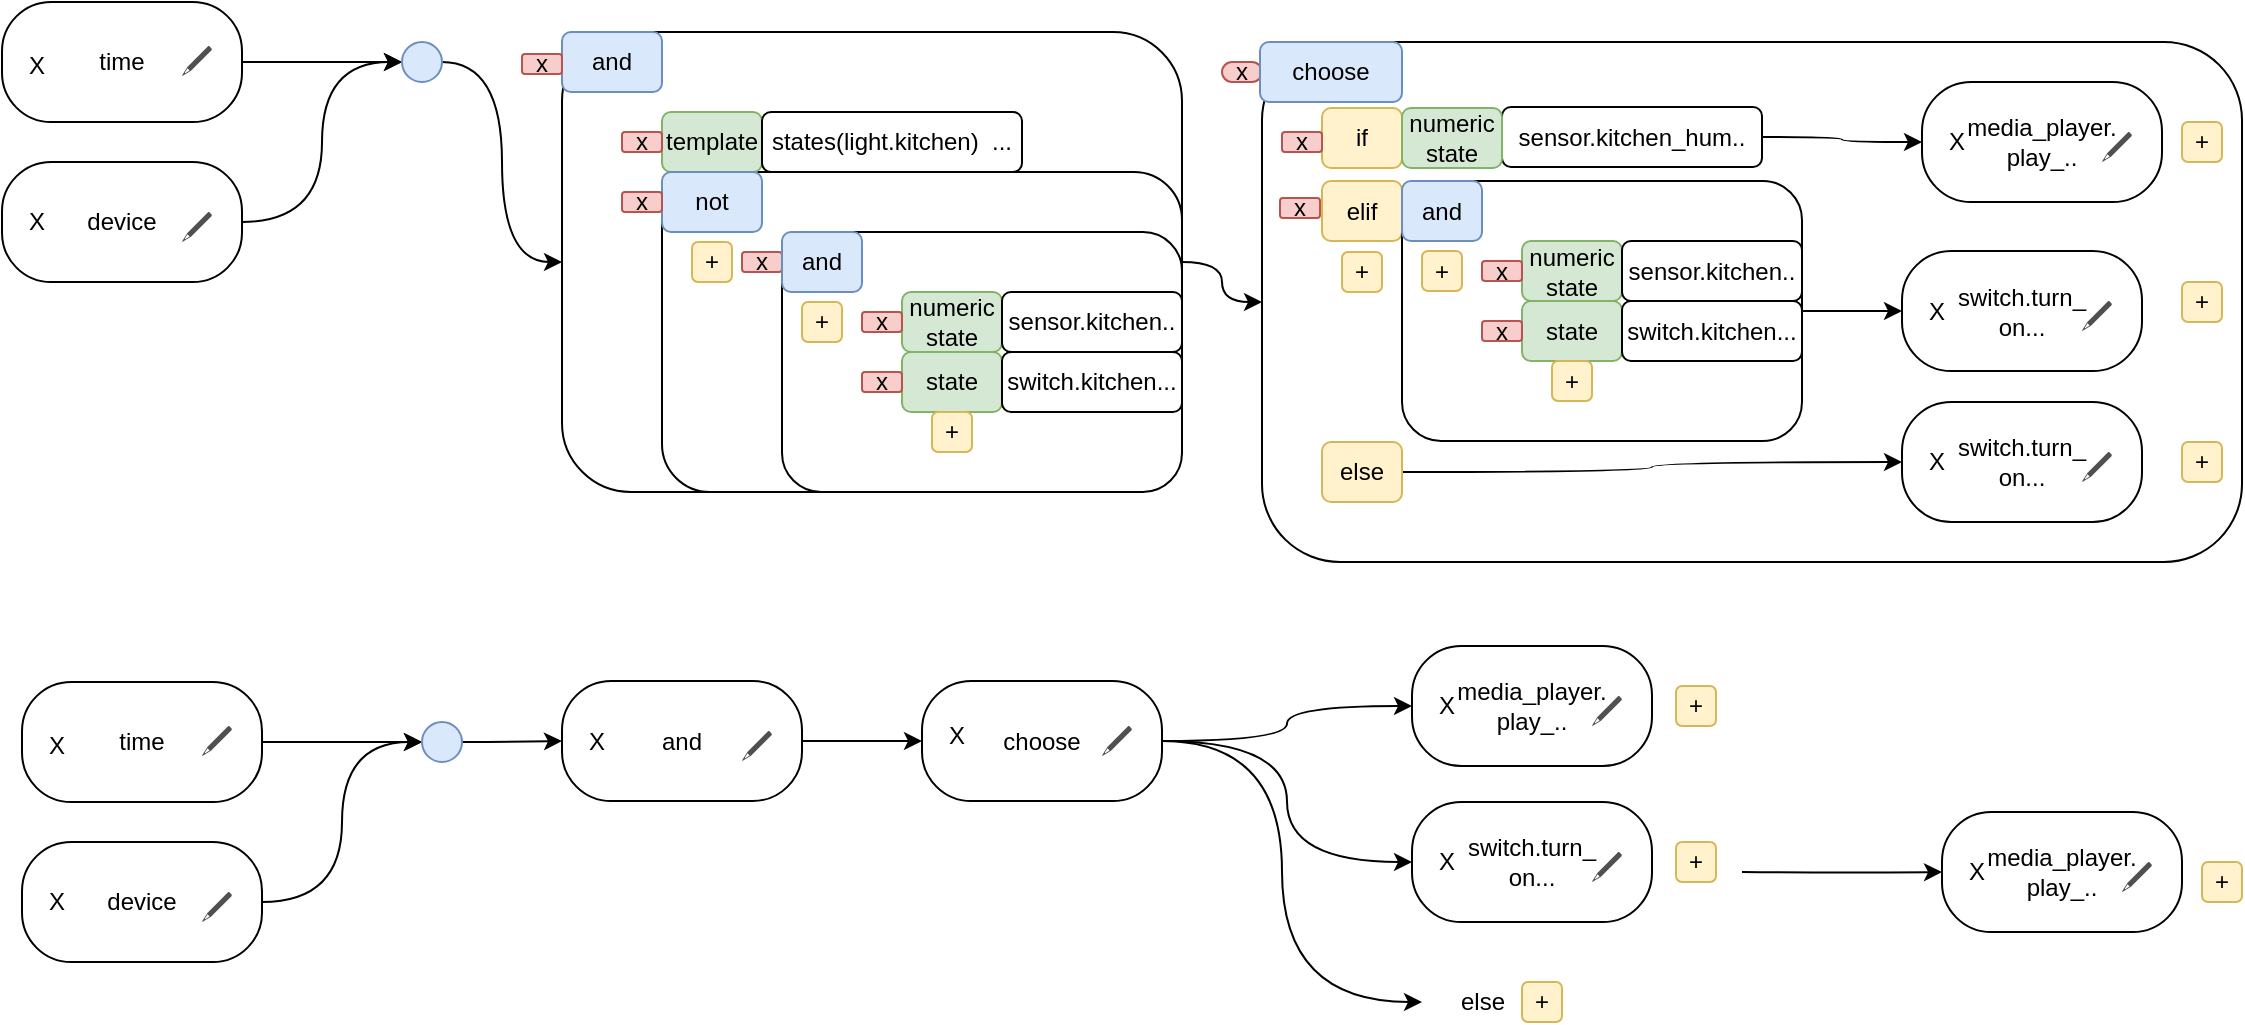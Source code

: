 <mxfile version="13.7.3" type="device"><diagram id="jPQkoFvJ-TX3pFbO5KUV" name="Page-1"><mxGraphModel dx="1278" dy="636" grid="1" gridSize="10" guides="1" tooltips="1" connect="1" arrows="1" fold="1" page="1" pageScale="1" pageWidth="850" pageHeight="1100" math="0" shadow="0"><root><mxCell id="0"/><mxCell id="1" parent="0"/><mxCell id="Wv8WozFfaOdUM1u00U-A-62" value="" style="rounded=1;whiteSpace=wrap;html=1;" parent="1" vertex="1"><mxGeometry x="670" y="140" width="490" height="260" as="geometry"/></mxCell><mxCell id="Wv8WozFfaOdUM1u00U-A-180" style="edgeStyle=orthogonalEdgeStyle;curved=1;rounded=0;orthogonalLoop=1;jettySize=auto;html=1;entryX=0;entryY=0.5;entryDx=0;entryDy=0;" parent="1" target="Wv8WozFfaOdUM1u00U-A-175" edge="1"><mxGeometry relative="1" as="geometry"><mxPoint x="910.0" y="555" as="sourcePoint"/></mxGeometry></mxCell><mxCell id="Wv8WozFfaOdUM1u00U-A-3" value="" style="rounded=1;whiteSpace=wrap;html=1;" parent="1" vertex="1"><mxGeometry x="320" y="135" width="310" height="230" as="geometry"/></mxCell><mxCell id="Wv8WozFfaOdUM1u00U-A-8" value="" style="rounded=1;whiteSpace=wrap;html=1;" parent="1" vertex="1"><mxGeometry x="370" y="205" width="260" height="160" as="geometry"/></mxCell><mxCell id="Wv8WozFfaOdUM1u00U-A-1" value="and" style="rounded=1;whiteSpace=wrap;html=1;fillColor=#dae8fc;strokeColor=#6c8ebf;align=center;" parent="1" vertex="1"><mxGeometry x="320" y="135" width="50" height="30" as="geometry"/></mxCell><mxCell id="Wv8WozFfaOdUM1u00U-A-4" value="template" style="rounded=1;whiteSpace=wrap;html=1;fillColor=#d5e8d4;strokeColor=#82b366;" parent="1" vertex="1"><mxGeometry x="370" y="175" width="50" height="30" as="geometry"/></mxCell><mxCell id="Wv8WozFfaOdUM1u00U-A-5" value="states(light.kitchen)&amp;nbsp; ..." style="rounded=1;whiteSpace=wrap;html=1;" parent="1" vertex="1"><mxGeometry x="420" y="175" width="130" height="30" as="geometry"/></mxCell><mxCell id="Wv8WozFfaOdUM1u00U-A-6" value="not" style="rounded=1;whiteSpace=wrap;html=1;fillColor=#dae8fc;strokeColor=#6c8ebf;" parent="1" vertex="1"><mxGeometry x="370" y="205" width="50" height="30" as="geometry"/></mxCell><mxCell id="Wv8WozFfaOdUM1u00U-A-14" value="+" style="rounded=1;whiteSpace=wrap;html=1;fillColor=#fff2cc;strokeColor=#d6b656;" parent="1" vertex="1"><mxGeometry x="385" y="240" width="20" height="20" as="geometry"/></mxCell><mxCell id="Wv8WozFfaOdUM1u00U-A-17" value="x" style="rounded=1;whiteSpace=wrap;html=1;fillColor=#f8cecc;strokeColor=#b85450;" parent="1" vertex="1"><mxGeometry x="350" y="185" width="20" height="10" as="geometry"/></mxCell><mxCell id="Wv8WozFfaOdUM1u00U-A-18" value="x" style="rounded=1;whiteSpace=wrap;html=1;fillColor=#f8cecc;strokeColor=#b85450;" parent="1" vertex="1"><mxGeometry x="350" y="215" width="20" height="10" as="geometry"/></mxCell><mxCell id="Wv8WozFfaOdUM1u00U-A-22" value="x" style="rounded=1;whiteSpace=wrap;html=1;fillColor=#f8cecc;strokeColor=#b85450;" parent="1" vertex="1"><mxGeometry x="410" y="245" width="20" height="10" as="geometry"/></mxCell><mxCell id="Wv8WozFfaOdUM1u00U-A-31" style="edgeStyle=orthogonalEdgeStyle;rounded=0;orthogonalLoop=1;jettySize=auto;html=1;entryX=0;entryY=0.5;entryDx=0;entryDy=0;elbow=vertical;curved=1;" parent="1" source="Wv8WozFfaOdUM1u00U-A-27" target="Wv8WozFfaOdUM1u00U-A-29" edge="1"><mxGeometry relative="1" as="geometry"/></mxCell><mxCell id="Wv8WozFfaOdUM1u00U-A-27" value="time" style="rounded=1;whiteSpace=wrap;html=1;arcSize=41;" parent="1" vertex="1"><mxGeometry x="40" y="120" width="120" height="60" as="geometry"/></mxCell><mxCell id="Wv8WozFfaOdUM1u00U-A-30" style="edgeStyle=orthogonalEdgeStyle;rounded=0;orthogonalLoop=1;jettySize=auto;html=1;entryX=0;entryY=0.5;entryDx=0;entryDy=0;elbow=vertical;curved=1;" parent="1" source="Wv8WozFfaOdUM1u00U-A-28" target="Wv8WozFfaOdUM1u00U-A-29" edge="1"><mxGeometry relative="1" as="geometry"/></mxCell><mxCell id="Wv8WozFfaOdUM1u00U-A-63" style="edgeStyle=orthogonalEdgeStyle;curved=1;rounded=0;orthogonalLoop=1;jettySize=auto;html=1;exitX=1;exitY=0.5;exitDx=0;exitDy=0;entryX=0;entryY=0.5;entryDx=0;entryDy=0;" parent="1" source="Wv8WozFfaOdUM1u00U-A-29" target="Wv8WozFfaOdUM1u00U-A-3" edge="1"><mxGeometry relative="1" as="geometry"/></mxCell><mxCell id="Wv8WozFfaOdUM1u00U-A-29" value="" style="ellipse;whiteSpace=wrap;html=1;aspect=fixed;fillColor=#dae8fc;strokeColor=#6c8ebf;" parent="1" vertex="1"><mxGeometry x="240" y="140" width="20" height="20" as="geometry"/></mxCell><mxCell id="Wv8WozFfaOdUM1u00U-A-36" value="X" style="text;html=1;align=center;verticalAlign=middle;resizable=0;points=[];autosize=1;strokeColor=none;fillColor=none;" parent="1" vertex="1"><mxGeometry x="47" y="142" width="20" height="20" as="geometry"/></mxCell><mxCell id="Wv8WozFfaOdUM1u00U-A-37" value="" style="sketch=0;pointerEvents=1;shadow=0;dashed=0;html=1;strokeColor=none;fillColor=#505050;labelPosition=center;verticalLabelPosition=bottom;verticalAlign=top;outlineConnect=0;align=center;shape=mxgraph.office.concepts.writing_pencil;" parent="1" vertex="1"><mxGeometry x="130" y="142" width="15" height="15" as="geometry"/></mxCell><mxCell id="Wv8WozFfaOdUM1u00U-A-40" value="" style="group" parent="1" vertex="1" connectable="0"><mxGeometry x="40" y="200" width="120" height="60" as="geometry"/></mxCell><mxCell id="Wv8WozFfaOdUM1u00U-A-28" value="device" style="rounded=1;whiteSpace=wrap;html=1;arcSize=41;" parent="Wv8WozFfaOdUM1u00U-A-40" vertex="1"><mxGeometry width="120" height="60" as="geometry"/></mxCell><mxCell id="Wv8WozFfaOdUM1u00U-A-38" value="" style="sketch=0;pointerEvents=1;shadow=0;dashed=0;html=1;strokeColor=none;fillColor=#505050;labelPosition=center;verticalLabelPosition=bottom;verticalAlign=top;outlineConnect=0;align=center;shape=mxgraph.office.concepts.writing_pencil;" parent="Wv8WozFfaOdUM1u00U-A-40" vertex="1"><mxGeometry x="90" y="25" width="15" height="15" as="geometry"/></mxCell><mxCell id="Wv8WozFfaOdUM1u00U-A-39" value="X" style="text;html=1;align=center;verticalAlign=middle;resizable=0;points=[];autosize=1;strokeColor=none;fillColor=none;" parent="Wv8WozFfaOdUM1u00U-A-40" vertex="1"><mxGeometry x="7" y="20" width="20" height="20" as="geometry"/></mxCell><mxCell id="Wv8WozFfaOdUM1u00U-A-53" value="" style="group" parent="1" vertex="1" connectable="0"><mxGeometry x="990" y="320" width="120" height="60" as="geometry"/></mxCell><mxCell id="Wv8WozFfaOdUM1u00U-A-54" value="switch.turn_&lt;br&gt;on..." style="rounded=1;whiteSpace=wrap;html=1;arcSize=41;" parent="Wv8WozFfaOdUM1u00U-A-53" vertex="1"><mxGeometry width="120" height="60" as="geometry"/></mxCell><mxCell id="Wv8WozFfaOdUM1u00U-A-55" value="" style="sketch=0;pointerEvents=1;shadow=0;dashed=0;html=1;strokeColor=none;fillColor=#505050;labelPosition=center;verticalLabelPosition=bottom;verticalAlign=top;outlineConnect=0;align=center;shape=mxgraph.office.concepts.writing_pencil;" parent="Wv8WozFfaOdUM1u00U-A-53" vertex="1"><mxGeometry x="90" y="25" width="15" height="15" as="geometry"/></mxCell><mxCell id="Wv8WozFfaOdUM1u00U-A-56" value="X" style="text;html=1;align=center;verticalAlign=middle;resizable=0;points=[];autosize=1;strokeColor=none;fillColor=none;" parent="Wv8WozFfaOdUM1u00U-A-53" vertex="1"><mxGeometry x="7" y="20" width="20" height="20" as="geometry"/></mxCell><mxCell id="Wv8WozFfaOdUM1u00U-A-57" value="" style="group" parent="1" vertex="1" connectable="0"><mxGeometry x="1000" y="160" width="120" height="60" as="geometry"/></mxCell><mxCell id="Wv8WozFfaOdUM1u00U-A-58" value="media_player.&lt;br&gt;play_.." style="rounded=1;whiteSpace=wrap;html=1;arcSize=41;" parent="Wv8WozFfaOdUM1u00U-A-57" vertex="1"><mxGeometry width="120" height="60" as="geometry"/></mxCell><mxCell id="Wv8WozFfaOdUM1u00U-A-59" value="" style="sketch=0;pointerEvents=1;shadow=0;dashed=0;html=1;strokeColor=none;fillColor=#505050;labelPosition=center;verticalLabelPosition=bottom;verticalAlign=top;outlineConnect=0;align=center;shape=mxgraph.office.concepts.writing_pencil;" parent="Wv8WozFfaOdUM1u00U-A-57" vertex="1"><mxGeometry x="90" y="25" width="15" height="15" as="geometry"/></mxCell><mxCell id="Wv8WozFfaOdUM1u00U-A-60" value="X" style="text;html=1;align=center;verticalAlign=middle;resizable=0;points=[];autosize=1;strokeColor=none;fillColor=none;" parent="Wv8WozFfaOdUM1u00U-A-57" vertex="1"><mxGeometry x="7" y="20" width="20" height="20" as="geometry"/></mxCell><mxCell id="Wv8WozFfaOdUM1u00U-A-61" value="x" style="rounded=1;whiteSpace=wrap;html=1;fillColor=#f8cecc;strokeColor=#b85450;" parent="1" vertex="1"><mxGeometry x="300" y="146" width="20" height="10" as="geometry"/></mxCell><mxCell id="Wv8WozFfaOdUM1u00U-A-65" value="if" style="rounded=1;whiteSpace=wrap;html=1;fillColor=#fff2cc;strokeColor=#d6b656;" parent="1" vertex="1"><mxGeometry x="700" y="173" width="40" height="30" as="geometry"/></mxCell><mxCell id="Wv8WozFfaOdUM1u00U-A-68" style="edgeStyle=orthogonalEdgeStyle;curved=1;rounded=0;orthogonalLoop=1;jettySize=auto;html=1;entryX=0;entryY=0.5;entryDx=0;entryDy=0;" parent="1" source="Wv8WozFfaOdUM1u00U-A-66" target="Wv8WozFfaOdUM1u00U-A-58" edge="1"><mxGeometry relative="1" as="geometry"/></mxCell><mxCell id="Wv8WozFfaOdUM1u00U-A-66" value="sensor.kitchen_hum.." style="rounded=1;whiteSpace=wrap;html=1;" parent="1" vertex="1"><mxGeometry x="790" y="172.5" width="130" height="30" as="geometry"/></mxCell><mxCell id="Wv8WozFfaOdUM1u00U-A-67" value="numeric&lt;br&gt;state" style="rounded=1;whiteSpace=wrap;html=1;fillColor=#d5e8d4;strokeColor=#82b366;" parent="1" vertex="1"><mxGeometry x="740" y="173" width="50" height="30" as="geometry"/></mxCell><mxCell id="Wv8WozFfaOdUM1u00U-A-69" value="elif" style="rounded=1;whiteSpace=wrap;html=1;fillColor=#fff2cc;strokeColor=#d6b656;" parent="1" vertex="1"><mxGeometry x="700" y="209.5" width="40" height="30" as="geometry"/></mxCell><mxCell id="Wv8WozFfaOdUM1u00U-A-72" value="" style="group" parent="1" vertex="1" connectable="0"><mxGeometry x="990" y="244.5" width="120" height="60" as="geometry"/></mxCell><mxCell id="Wv8WozFfaOdUM1u00U-A-73" value="switch.turn_&lt;br&gt;on..." style="rounded=1;whiteSpace=wrap;html=1;arcSize=41;" parent="Wv8WozFfaOdUM1u00U-A-72" vertex="1"><mxGeometry width="120" height="60" as="geometry"/></mxCell><mxCell id="Wv8WozFfaOdUM1u00U-A-74" value="" style="sketch=0;pointerEvents=1;shadow=0;dashed=0;html=1;strokeColor=none;fillColor=#505050;labelPosition=center;verticalLabelPosition=bottom;verticalAlign=top;outlineConnect=0;align=center;shape=mxgraph.office.concepts.writing_pencil;" parent="Wv8WozFfaOdUM1u00U-A-72" vertex="1"><mxGeometry x="90" y="25" width="15" height="15" as="geometry"/></mxCell><mxCell id="Wv8WozFfaOdUM1u00U-A-75" value="X" style="text;html=1;align=center;verticalAlign=middle;resizable=0;points=[];autosize=1;strokeColor=none;fillColor=none;" parent="Wv8WozFfaOdUM1u00U-A-72" vertex="1"><mxGeometry x="7" y="20" width="20" height="20" as="geometry"/></mxCell><mxCell id="Wv8WozFfaOdUM1u00U-A-80" style="edgeStyle=orthogonalEdgeStyle;curved=1;rounded=0;orthogonalLoop=1;jettySize=auto;html=1;entryX=0;entryY=0.5;entryDx=0;entryDy=0;" parent="1" source="Wv8WozFfaOdUM1u00U-A-77" target="Wv8WozFfaOdUM1u00U-A-54" edge="1"><mxGeometry relative="1" as="geometry"/></mxCell><mxCell id="Wv8WozFfaOdUM1u00U-A-77" value="else" style="rounded=1;whiteSpace=wrap;html=1;fillColor=#fff2cc;strokeColor=#d6b656;" parent="1" vertex="1"><mxGeometry x="700" y="340" width="40" height="30" as="geometry"/></mxCell><mxCell id="Wv8WozFfaOdUM1u00U-A-82" value="+" style="rounded=1;whiteSpace=wrap;html=1;fillColor=#fff2cc;strokeColor=#d6b656;" parent="1" vertex="1"><mxGeometry x="710" y="245" width="20" height="20" as="geometry"/></mxCell><mxCell id="Wv8WozFfaOdUM1u00U-A-83" value="x" style="rounded=1;whiteSpace=wrap;html=1;fillColor=#f8cecc;strokeColor=#b85450;" parent="1" vertex="1"><mxGeometry x="680" y="185" width="20" height="10" as="geometry"/></mxCell><mxCell id="Wv8WozFfaOdUM1u00U-A-86" value="x" style="rounded=1;whiteSpace=wrap;html=1;fillColor=#f8cecc;strokeColor=#b85450;" parent="1" vertex="1"><mxGeometry x="679" y="218" width="20" height="10" as="geometry"/></mxCell><mxCell id="Wv8WozFfaOdUM1u00U-A-88" value="x" style="rounded=1;whiteSpace=wrap;html=1;fillColor=#f8cecc;strokeColor=#b85450;arcSize=50;" parent="1" vertex="1"><mxGeometry x="650" y="150" width="20" height="10" as="geometry"/></mxCell><mxCell id="Wv8WozFfaOdUM1u00U-A-89" value="choose" style="rounded=1;whiteSpace=wrap;html=1;fillColor=#dae8fc;strokeColor=#6c8ebf;align=center;" parent="1" vertex="1"><mxGeometry x="669" y="140" width="71" height="30" as="geometry"/></mxCell><mxCell id="Wv8WozFfaOdUM1u00U-A-93" value="" style="group" parent="1" vertex="1" connectable="0"><mxGeometry x="430" y="235" width="200" height="130" as="geometry"/></mxCell><mxCell id="Wv8WozFfaOdUM1u00U-A-46" style="edgeStyle=orthogonalEdgeStyle;curved=1;rounded=0;orthogonalLoop=1;jettySize=auto;html=1;entryX=0;entryY=0.5;entryDx=0;entryDy=0;" parent="Wv8WozFfaOdUM1u00U-A-93" source="Wv8WozFfaOdUM1u00U-A-3" target="Wv8WozFfaOdUM1u00U-A-62" edge="1"><mxGeometry relative="1" as="geometry"><mxPoint x="270" y="-92.5" as="targetPoint"/></mxGeometry></mxCell><mxCell id="Wv8WozFfaOdUM1u00U-A-9" value="" style="rounded=1;whiteSpace=wrap;html=1;" parent="Wv8WozFfaOdUM1u00U-A-93" vertex="1"><mxGeometry width="200" height="130" as="geometry"/></mxCell><mxCell id="Wv8WozFfaOdUM1u00U-A-7" value="and" style="rounded=1;whiteSpace=wrap;html=1;fillColor=#dae8fc;strokeColor=#6c8ebf;" parent="Wv8WozFfaOdUM1u00U-A-93" vertex="1"><mxGeometry width="40" height="30" as="geometry"/></mxCell><mxCell id="Wv8WozFfaOdUM1u00U-A-10" value="numeric&lt;br&gt;state" style="rounded=1;whiteSpace=wrap;html=1;fillColor=#d5e8d4;strokeColor=#82b366;" parent="Wv8WozFfaOdUM1u00U-A-93" vertex="1"><mxGeometry x="60" y="30" width="50" height="30" as="geometry"/></mxCell><mxCell id="Wv8WozFfaOdUM1u00U-A-11" value="sensor.kitchen.." style="rounded=1;whiteSpace=wrap;html=1;" parent="Wv8WozFfaOdUM1u00U-A-93" vertex="1"><mxGeometry x="110" y="30" width="90" height="30" as="geometry"/></mxCell><mxCell id="Wv8WozFfaOdUM1u00U-A-12" value="state" style="rounded=1;whiteSpace=wrap;html=1;fillColor=#d5e8d4;strokeColor=#82b366;" parent="Wv8WozFfaOdUM1u00U-A-93" vertex="1"><mxGeometry x="60" y="60" width="50" height="30" as="geometry"/></mxCell><mxCell id="Wv8WozFfaOdUM1u00U-A-13" value="switch.kitchen..." style="rounded=1;whiteSpace=wrap;html=1;" parent="Wv8WozFfaOdUM1u00U-A-93" vertex="1"><mxGeometry x="110" y="60" width="90" height="30" as="geometry"/></mxCell><mxCell id="Wv8WozFfaOdUM1u00U-A-23" value="+" style="rounded=1;whiteSpace=wrap;html=1;fillColor=#fff2cc;strokeColor=#d6b656;" parent="Wv8WozFfaOdUM1u00U-A-93" vertex="1"><mxGeometry x="10" y="35" width="20" height="20" as="geometry"/></mxCell><mxCell id="Wv8WozFfaOdUM1u00U-A-24" value="x" style="rounded=1;whiteSpace=wrap;html=1;fillColor=#f8cecc;strokeColor=#b85450;" parent="Wv8WozFfaOdUM1u00U-A-93" vertex="1"><mxGeometry x="40" y="40" width="20" height="10" as="geometry"/></mxCell><mxCell id="Wv8WozFfaOdUM1u00U-A-25" value="x" style="rounded=1;whiteSpace=wrap;html=1;fillColor=#f8cecc;strokeColor=#b85450;" parent="Wv8WozFfaOdUM1u00U-A-93" vertex="1"><mxGeometry x="40" y="70" width="20" height="10" as="geometry"/></mxCell><mxCell id="Wv8WozFfaOdUM1u00U-A-26" value="+" style="rounded=1;whiteSpace=wrap;html=1;fillColor=#fff2cc;strokeColor=#d6b656;" parent="Wv8WozFfaOdUM1u00U-A-93" vertex="1"><mxGeometry x="75" y="90" width="20" height="20" as="geometry"/></mxCell><mxCell id="Wv8WozFfaOdUM1u00U-A-94" value="" style="group" parent="1" vertex="1" connectable="0"><mxGeometry x="740" y="209.5" width="200" height="130" as="geometry"/></mxCell><mxCell id="Wv8WozFfaOdUM1u00U-A-95" style="edgeStyle=orthogonalEdgeStyle;curved=1;rounded=0;orthogonalLoop=1;jettySize=auto;html=1;entryX=0;entryY=0.5;entryDx=0;entryDy=0;" parent="Wv8WozFfaOdUM1u00U-A-94" edge="1"><mxGeometry relative="1" as="geometry"><mxPoint x="270" y="-92.5" as="targetPoint"/></mxGeometry></mxCell><mxCell id="Wv8WozFfaOdUM1u00U-A-96" value="" style="rounded=1;whiteSpace=wrap;html=1;" parent="Wv8WozFfaOdUM1u00U-A-94" vertex="1"><mxGeometry width="200" height="130" as="geometry"/></mxCell><mxCell id="Wv8WozFfaOdUM1u00U-A-97" value="and" style="rounded=1;whiteSpace=wrap;html=1;fillColor=#dae8fc;strokeColor=#6c8ebf;" parent="Wv8WozFfaOdUM1u00U-A-94" vertex="1"><mxGeometry width="40" height="30" as="geometry"/></mxCell><mxCell id="Wv8WozFfaOdUM1u00U-A-98" value="numeric&lt;br&gt;state" style="rounded=1;whiteSpace=wrap;html=1;fillColor=#d5e8d4;strokeColor=#82b366;" parent="Wv8WozFfaOdUM1u00U-A-94" vertex="1"><mxGeometry x="60" y="30" width="50" height="30" as="geometry"/></mxCell><mxCell id="Wv8WozFfaOdUM1u00U-A-99" value="sensor.kitchen.." style="rounded=1;whiteSpace=wrap;html=1;" parent="Wv8WozFfaOdUM1u00U-A-94" vertex="1"><mxGeometry x="110" y="30" width="90" height="30" as="geometry"/></mxCell><mxCell id="Wv8WozFfaOdUM1u00U-A-100" value="state" style="rounded=1;whiteSpace=wrap;html=1;fillColor=#d5e8d4;strokeColor=#82b366;" parent="Wv8WozFfaOdUM1u00U-A-94" vertex="1"><mxGeometry x="60" y="60" width="50" height="30" as="geometry"/></mxCell><mxCell id="Wv8WozFfaOdUM1u00U-A-101" value="switch.kitchen..." style="rounded=1;whiteSpace=wrap;html=1;" parent="Wv8WozFfaOdUM1u00U-A-94" vertex="1"><mxGeometry x="110" y="60" width="90" height="30" as="geometry"/></mxCell><mxCell id="Wv8WozFfaOdUM1u00U-A-102" value="+" style="rounded=1;whiteSpace=wrap;html=1;fillColor=#fff2cc;strokeColor=#d6b656;" parent="Wv8WozFfaOdUM1u00U-A-94" vertex="1"><mxGeometry x="10" y="35" width="20" height="20" as="geometry"/></mxCell><mxCell id="Wv8WozFfaOdUM1u00U-A-103" value="x" style="rounded=1;whiteSpace=wrap;html=1;fillColor=#f8cecc;strokeColor=#b85450;" parent="Wv8WozFfaOdUM1u00U-A-94" vertex="1"><mxGeometry x="40" y="40" width="20" height="10" as="geometry"/></mxCell><mxCell id="Wv8WozFfaOdUM1u00U-A-104" value="x" style="rounded=1;whiteSpace=wrap;html=1;fillColor=#f8cecc;strokeColor=#b85450;" parent="Wv8WozFfaOdUM1u00U-A-94" vertex="1"><mxGeometry x="40" y="70" width="20" height="10" as="geometry"/></mxCell><mxCell id="Wv8WozFfaOdUM1u00U-A-105" value="+" style="rounded=1;whiteSpace=wrap;html=1;fillColor=#fff2cc;strokeColor=#d6b656;" parent="Wv8WozFfaOdUM1u00U-A-94" vertex="1"><mxGeometry x="75" y="90" width="20" height="20" as="geometry"/></mxCell><mxCell id="Wv8WozFfaOdUM1u00U-A-106" style="edgeStyle=orthogonalEdgeStyle;curved=1;rounded=0;orthogonalLoop=1;jettySize=auto;html=1;entryX=0;entryY=0.5;entryDx=0;entryDy=0;" parent="1" source="Wv8WozFfaOdUM1u00U-A-96" target="Wv8WozFfaOdUM1u00U-A-73" edge="1"><mxGeometry relative="1" as="geometry"/></mxCell><mxCell id="Wv8WozFfaOdUM1u00U-A-107" value="+" style="rounded=1;whiteSpace=wrap;html=1;fillColor=#fff2cc;strokeColor=#d6b656;" parent="1" vertex="1"><mxGeometry x="1130" y="180" width="20" height="20" as="geometry"/></mxCell><mxCell id="Wv8WozFfaOdUM1u00U-A-108" value="+" style="rounded=1;whiteSpace=wrap;html=1;fillColor=#fff2cc;strokeColor=#d6b656;" parent="1" vertex="1"><mxGeometry x="1130" y="260" width="20" height="20" as="geometry"/></mxCell><mxCell id="Wv8WozFfaOdUM1u00U-A-109" value="+" style="rounded=1;whiteSpace=wrap;html=1;fillColor=#fff2cc;strokeColor=#d6b656;" parent="1" vertex="1"><mxGeometry x="1130" y="340" width="20" height="20" as="geometry"/></mxCell><mxCell id="Wv8WozFfaOdUM1u00U-A-117" style="edgeStyle=orthogonalEdgeStyle;rounded=0;orthogonalLoop=1;jettySize=auto;html=1;entryX=0;entryY=0.5;entryDx=0;entryDy=0;elbow=vertical;curved=1;" parent="1" source="Wv8WozFfaOdUM1u00U-A-118" target="Wv8WozFfaOdUM1u00U-A-120" edge="1"><mxGeometry relative="1" as="geometry"/></mxCell><mxCell id="Wv8WozFfaOdUM1u00U-A-118" value="time" style="rounded=1;whiteSpace=wrap;html=1;arcSize=41;" parent="1" vertex="1"><mxGeometry x="50" y="460" width="120" height="60" as="geometry"/></mxCell><mxCell id="Wv8WozFfaOdUM1u00U-A-119" style="edgeStyle=orthogonalEdgeStyle;rounded=0;orthogonalLoop=1;jettySize=auto;html=1;entryX=0;entryY=0.5;entryDx=0;entryDy=0;elbow=vertical;curved=1;" parent="1" source="Wv8WozFfaOdUM1u00U-A-124" target="Wv8WozFfaOdUM1u00U-A-120" edge="1"><mxGeometry relative="1" as="geometry"/></mxCell><mxCell id="Wv8WozFfaOdUM1u00U-A-133" style="edgeStyle=orthogonalEdgeStyle;curved=1;rounded=0;orthogonalLoop=1;jettySize=auto;html=1;entryX=0;entryY=0.5;entryDx=0;entryDy=0;" parent="1" source="Wv8WozFfaOdUM1u00U-A-120" target="Wv8WozFfaOdUM1u00U-A-130" edge="1"><mxGeometry relative="1" as="geometry"/></mxCell><mxCell id="Wv8WozFfaOdUM1u00U-A-120" value="" style="ellipse;whiteSpace=wrap;html=1;aspect=fixed;fillColor=#dae8fc;strokeColor=#6c8ebf;" parent="1" vertex="1"><mxGeometry x="250" y="480" width="20" height="20" as="geometry"/></mxCell><mxCell id="Wv8WozFfaOdUM1u00U-A-121" value="X" style="text;html=1;align=center;verticalAlign=middle;resizable=0;points=[];autosize=1;strokeColor=none;fillColor=none;" parent="1" vertex="1"><mxGeometry x="57" y="482" width="20" height="20" as="geometry"/></mxCell><mxCell id="Wv8WozFfaOdUM1u00U-A-122" value="" style="sketch=0;pointerEvents=1;shadow=0;dashed=0;html=1;strokeColor=none;fillColor=#505050;labelPosition=center;verticalLabelPosition=bottom;verticalAlign=top;outlineConnect=0;align=center;shape=mxgraph.office.concepts.writing_pencil;" parent="1" vertex="1"><mxGeometry x="140" y="482" width="15" height="15" as="geometry"/></mxCell><mxCell id="Wv8WozFfaOdUM1u00U-A-123" value="" style="group" parent="1" vertex="1" connectable="0"><mxGeometry x="50" y="540" width="120" height="60" as="geometry"/></mxCell><mxCell id="Wv8WozFfaOdUM1u00U-A-124" value="device" style="rounded=1;whiteSpace=wrap;html=1;arcSize=41;" parent="Wv8WozFfaOdUM1u00U-A-123" vertex="1"><mxGeometry width="120" height="60" as="geometry"/></mxCell><mxCell id="Wv8WozFfaOdUM1u00U-A-125" value="" style="sketch=0;pointerEvents=1;shadow=0;dashed=0;html=1;strokeColor=none;fillColor=#505050;labelPosition=center;verticalLabelPosition=bottom;verticalAlign=top;outlineConnect=0;align=center;shape=mxgraph.office.concepts.writing_pencil;" parent="Wv8WozFfaOdUM1u00U-A-123" vertex="1"><mxGeometry x="90" y="25" width="15" height="15" as="geometry"/></mxCell><mxCell id="Wv8WozFfaOdUM1u00U-A-126" value="X" style="text;html=1;align=center;verticalAlign=middle;resizable=0;points=[];autosize=1;strokeColor=none;fillColor=none;" parent="Wv8WozFfaOdUM1u00U-A-123" vertex="1"><mxGeometry x="7" y="20" width="20" height="20" as="geometry"/></mxCell><mxCell id="Wv8WozFfaOdUM1u00U-A-129" value="" style="group" parent="1" vertex="1" connectable="0"><mxGeometry x="320" y="459.5" width="120" height="60" as="geometry"/></mxCell><mxCell id="Wv8WozFfaOdUM1u00U-A-130" value="and" style="rounded=1;whiteSpace=wrap;html=1;arcSize=41;" parent="Wv8WozFfaOdUM1u00U-A-129" vertex="1"><mxGeometry width="120" height="60" as="geometry"/></mxCell><mxCell id="Wv8WozFfaOdUM1u00U-A-131" value="" style="sketch=0;pointerEvents=1;shadow=0;dashed=0;html=1;strokeColor=none;fillColor=#505050;labelPosition=center;verticalLabelPosition=bottom;verticalAlign=top;outlineConnect=0;align=center;shape=mxgraph.office.concepts.writing_pencil;" parent="Wv8WozFfaOdUM1u00U-A-129" vertex="1"><mxGeometry x="90" y="25" width="15" height="15" as="geometry"/></mxCell><mxCell id="Wv8WozFfaOdUM1u00U-A-132" value="X" style="text;html=1;align=center;verticalAlign=middle;resizable=0;points=[];autosize=1;strokeColor=none;fillColor=none;" parent="Wv8WozFfaOdUM1u00U-A-129" vertex="1"><mxGeometry x="7" y="20" width="20" height="20" as="geometry"/></mxCell><mxCell id="Wv8WozFfaOdUM1u00U-A-139" style="edgeStyle=orthogonalEdgeStyle;curved=1;rounded=0;orthogonalLoop=1;jettySize=auto;html=1;entryX=0;entryY=0.5;entryDx=0;entryDy=0;" parent="1" source="Wv8WozFfaOdUM1u00U-A-130" target="Wv8WozFfaOdUM1u00U-A-135" edge="1"><mxGeometry relative="1" as="geometry"/></mxCell><mxCell id="Wv8WozFfaOdUM1u00U-A-168" style="edgeStyle=orthogonalEdgeStyle;curved=1;rounded=0;orthogonalLoop=1;jettySize=auto;html=1;entryX=0;entryY=0.5;entryDx=0;entryDy=0;exitX=1;exitY=0.5;exitDx=0;exitDy=0;" parent="1" source="Wv8WozFfaOdUM1u00U-A-135" target="Wv8WozFfaOdUM1u00U-A-161" edge="1"><mxGeometry relative="1" as="geometry"><mxPoint x="640" y="472" as="sourcePoint"/></mxGeometry></mxCell><mxCell id="Wv8WozFfaOdUM1u00U-A-169" style="edgeStyle=orthogonalEdgeStyle;curved=1;rounded=0;orthogonalLoop=1;jettySize=auto;html=1;entryX=0;entryY=0.5;entryDx=0;entryDy=0;exitX=1;exitY=0.5;exitDx=0;exitDy=0;" parent="1" source="Wv8WozFfaOdUM1u00U-A-135" target="Wv8WozFfaOdUM1u00U-A-165" edge="1"><mxGeometry relative="1" as="geometry"><mxPoint x="660" y="570" as="targetPoint"/><mxPoint x="640" y="492" as="sourcePoint"/></mxGeometry></mxCell><mxCell id="Wv8WozFfaOdUM1u00U-A-170" style="edgeStyle=orthogonalEdgeStyle;curved=1;rounded=0;orthogonalLoop=1;jettySize=auto;html=1;entryX=0;entryY=0.5;entryDx=0;entryDy=0;exitX=1;exitY=0.5;exitDx=0;exitDy=0;" parent="1" source="Wv8WozFfaOdUM1u00U-A-135" edge="1"><mxGeometry relative="1" as="geometry"><mxPoint x="630" y="522" as="sourcePoint"/><mxPoint x="750" y="620" as="targetPoint"/><Array as="points"><mxPoint x="680" y="490"/><mxPoint x="680" y="620"/></Array></mxGeometry></mxCell><mxCell id="Wv8WozFfaOdUM1u00U-A-160" value="" style="group" parent="1" vertex="1" connectable="0"><mxGeometry x="745" y="442" width="120" height="60" as="geometry"/></mxCell><mxCell id="Wv8WozFfaOdUM1u00U-A-161" value="media_player.&lt;br&gt;play_.." style="rounded=1;whiteSpace=wrap;html=1;arcSize=41;" parent="Wv8WozFfaOdUM1u00U-A-160" vertex="1"><mxGeometry width="120" height="60" as="geometry"/></mxCell><mxCell id="Wv8WozFfaOdUM1u00U-A-162" value="" style="sketch=0;pointerEvents=1;shadow=0;dashed=0;html=1;strokeColor=none;fillColor=#505050;labelPosition=center;verticalLabelPosition=bottom;verticalAlign=top;outlineConnect=0;align=center;shape=mxgraph.office.concepts.writing_pencil;" parent="Wv8WozFfaOdUM1u00U-A-160" vertex="1"><mxGeometry x="90" y="25" width="15" height="15" as="geometry"/></mxCell><mxCell id="Wv8WozFfaOdUM1u00U-A-163" value="X" style="text;html=1;align=center;verticalAlign=middle;resizable=0;points=[];autosize=1;strokeColor=none;fillColor=none;" parent="Wv8WozFfaOdUM1u00U-A-160" vertex="1"><mxGeometry x="7" y="20" width="20" height="20" as="geometry"/></mxCell><mxCell id="Wv8WozFfaOdUM1u00U-A-164" value="" style="group" parent="1" vertex="1" connectable="0"><mxGeometry x="745" y="520" width="120" height="60" as="geometry"/></mxCell><mxCell id="Wv8WozFfaOdUM1u00U-A-165" value="switch.turn_&lt;br&gt;on..." style="rounded=1;whiteSpace=wrap;html=1;arcSize=41;" parent="Wv8WozFfaOdUM1u00U-A-164" vertex="1"><mxGeometry width="120" height="60" as="geometry"/></mxCell><mxCell id="Wv8WozFfaOdUM1u00U-A-166" value="" style="sketch=0;pointerEvents=1;shadow=0;dashed=0;html=1;strokeColor=none;fillColor=#505050;labelPosition=center;verticalLabelPosition=bottom;verticalAlign=top;outlineConnect=0;align=center;shape=mxgraph.office.concepts.writing_pencil;" parent="Wv8WozFfaOdUM1u00U-A-164" vertex="1"><mxGeometry x="90" y="25" width="15" height="15" as="geometry"/></mxCell><mxCell id="Wv8WozFfaOdUM1u00U-A-167" value="X" style="text;html=1;align=center;verticalAlign=middle;resizable=0;points=[];autosize=1;strokeColor=none;fillColor=none;" parent="Wv8WozFfaOdUM1u00U-A-164" vertex="1"><mxGeometry x="7" y="20" width="20" height="20" as="geometry"/></mxCell><mxCell id="Wv8WozFfaOdUM1u00U-A-171" value="+" style="rounded=1;whiteSpace=wrap;html=1;fillColor=#fff2cc;strokeColor=#d6b656;" parent="1" vertex="1"><mxGeometry x="877" y="462" width="20" height="20" as="geometry"/></mxCell><mxCell id="Wv8WozFfaOdUM1u00U-A-172" value="+" style="rounded=1;whiteSpace=wrap;html=1;fillColor=#fff2cc;strokeColor=#d6b656;" parent="1" vertex="1"><mxGeometry x="877" y="540" width="20" height="20" as="geometry"/></mxCell><mxCell id="Wv8WozFfaOdUM1u00U-A-173" value="+" style="rounded=1;whiteSpace=wrap;html=1;fillColor=#fff2cc;strokeColor=#d6b656;" parent="1" vertex="1"><mxGeometry x="800" y="610" width="20" height="20" as="geometry"/></mxCell><mxCell id="Wv8WozFfaOdUM1u00U-A-174" value="" style="group" parent="1" vertex="1" connectable="0"><mxGeometry x="1010" y="525" width="120" height="60" as="geometry"/></mxCell><mxCell id="Wv8WozFfaOdUM1u00U-A-175" value="media_player.&lt;br&gt;play_.." style="rounded=1;whiteSpace=wrap;html=1;arcSize=41;" parent="Wv8WozFfaOdUM1u00U-A-174" vertex="1"><mxGeometry width="120" height="60" as="geometry"/></mxCell><mxCell id="Wv8WozFfaOdUM1u00U-A-176" value="" style="sketch=0;pointerEvents=1;shadow=0;dashed=0;html=1;strokeColor=none;fillColor=#505050;labelPosition=center;verticalLabelPosition=bottom;verticalAlign=top;outlineConnect=0;align=center;shape=mxgraph.office.concepts.writing_pencil;" parent="Wv8WozFfaOdUM1u00U-A-174" vertex="1"><mxGeometry x="90" y="25" width="15" height="15" as="geometry"/></mxCell><mxCell id="Wv8WozFfaOdUM1u00U-A-177" value="X" style="text;html=1;align=center;verticalAlign=middle;resizable=0;points=[];autosize=1;strokeColor=none;fillColor=none;" parent="Wv8WozFfaOdUM1u00U-A-174" vertex="1"><mxGeometry x="7" y="20" width="20" height="20" as="geometry"/></mxCell><mxCell id="Wv8WozFfaOdUM1u00U-A-178" value="+" style="rounded=1;whiteSpace=wrap;html=1;fillColor=#fff2cc;strokeColor=#d6b656;" parent="1" vertex="1"><mxGeometry x="1140" y="550" width="20" height="20" as="geometry"/></mxCell><mxCell id="2R3B-InIQbJN86LUVKLY-1" value="" style="group" vertex="1" connectable="0" parent="1"><mxGeometry x="500" y="459.5" width="120" height="60" as="geometry"/></mxCell><mxCell id="Wv8WozFfaOdUM1u00U-A-135" value="choose" style="rounded=1;whiteSpace=wrap;html=1;arcSize=41;" parent="2R3B-InIQbJN86LUVKLY-1" vertex="1"><mxGeometry width="120" height="60" as="geometry"/></mxCell><mxCell id="Wv8WozFfaOdUM1u00U-A-136" value="" style="sketch=0;pointerEvents=1;shadow=0;dashed=0;html=1;strokeColor=none;fillColor=#505050;labelPosition=center;verticalLabelPosition=bottom;verticalAlign=top;outlineConnect=0;align=center;shape=mxgraph.office.concepts.writing_pencil;" parent="2R3B-InIQbJN86LUVKLY-1" vertex="1"><mxGeometry x="90" y="22.5" width="15" height="15" as="geometry"/></mxCell><mxCell id="Wv8WozFfaOdUM1u00U-A-137" value="X" style="text;html=1;align=center;verticalAlign=middle;resizable=0;points=[];autosize=1;strokeColor=none;fillColor=none;" parent="2R3B-InIQbJN86LUVKLY-1" vertex="1"><mxGeometry x="7" y="17.5" width="20" height="20" as="geometry"/></mxCell><mxCell id="2R3B-InIQbJN86LUVKLY-2" value="else" style="text;html=1;align=center;verticalAlign=middle;resizable=0;points=[];autosize=1;" vertex="1" parent="1"><mxGeometry x="760" y="610" width="40" height="20" as="geometry"/></mxCell></root></mxGraphModel></diagram></mxfile>